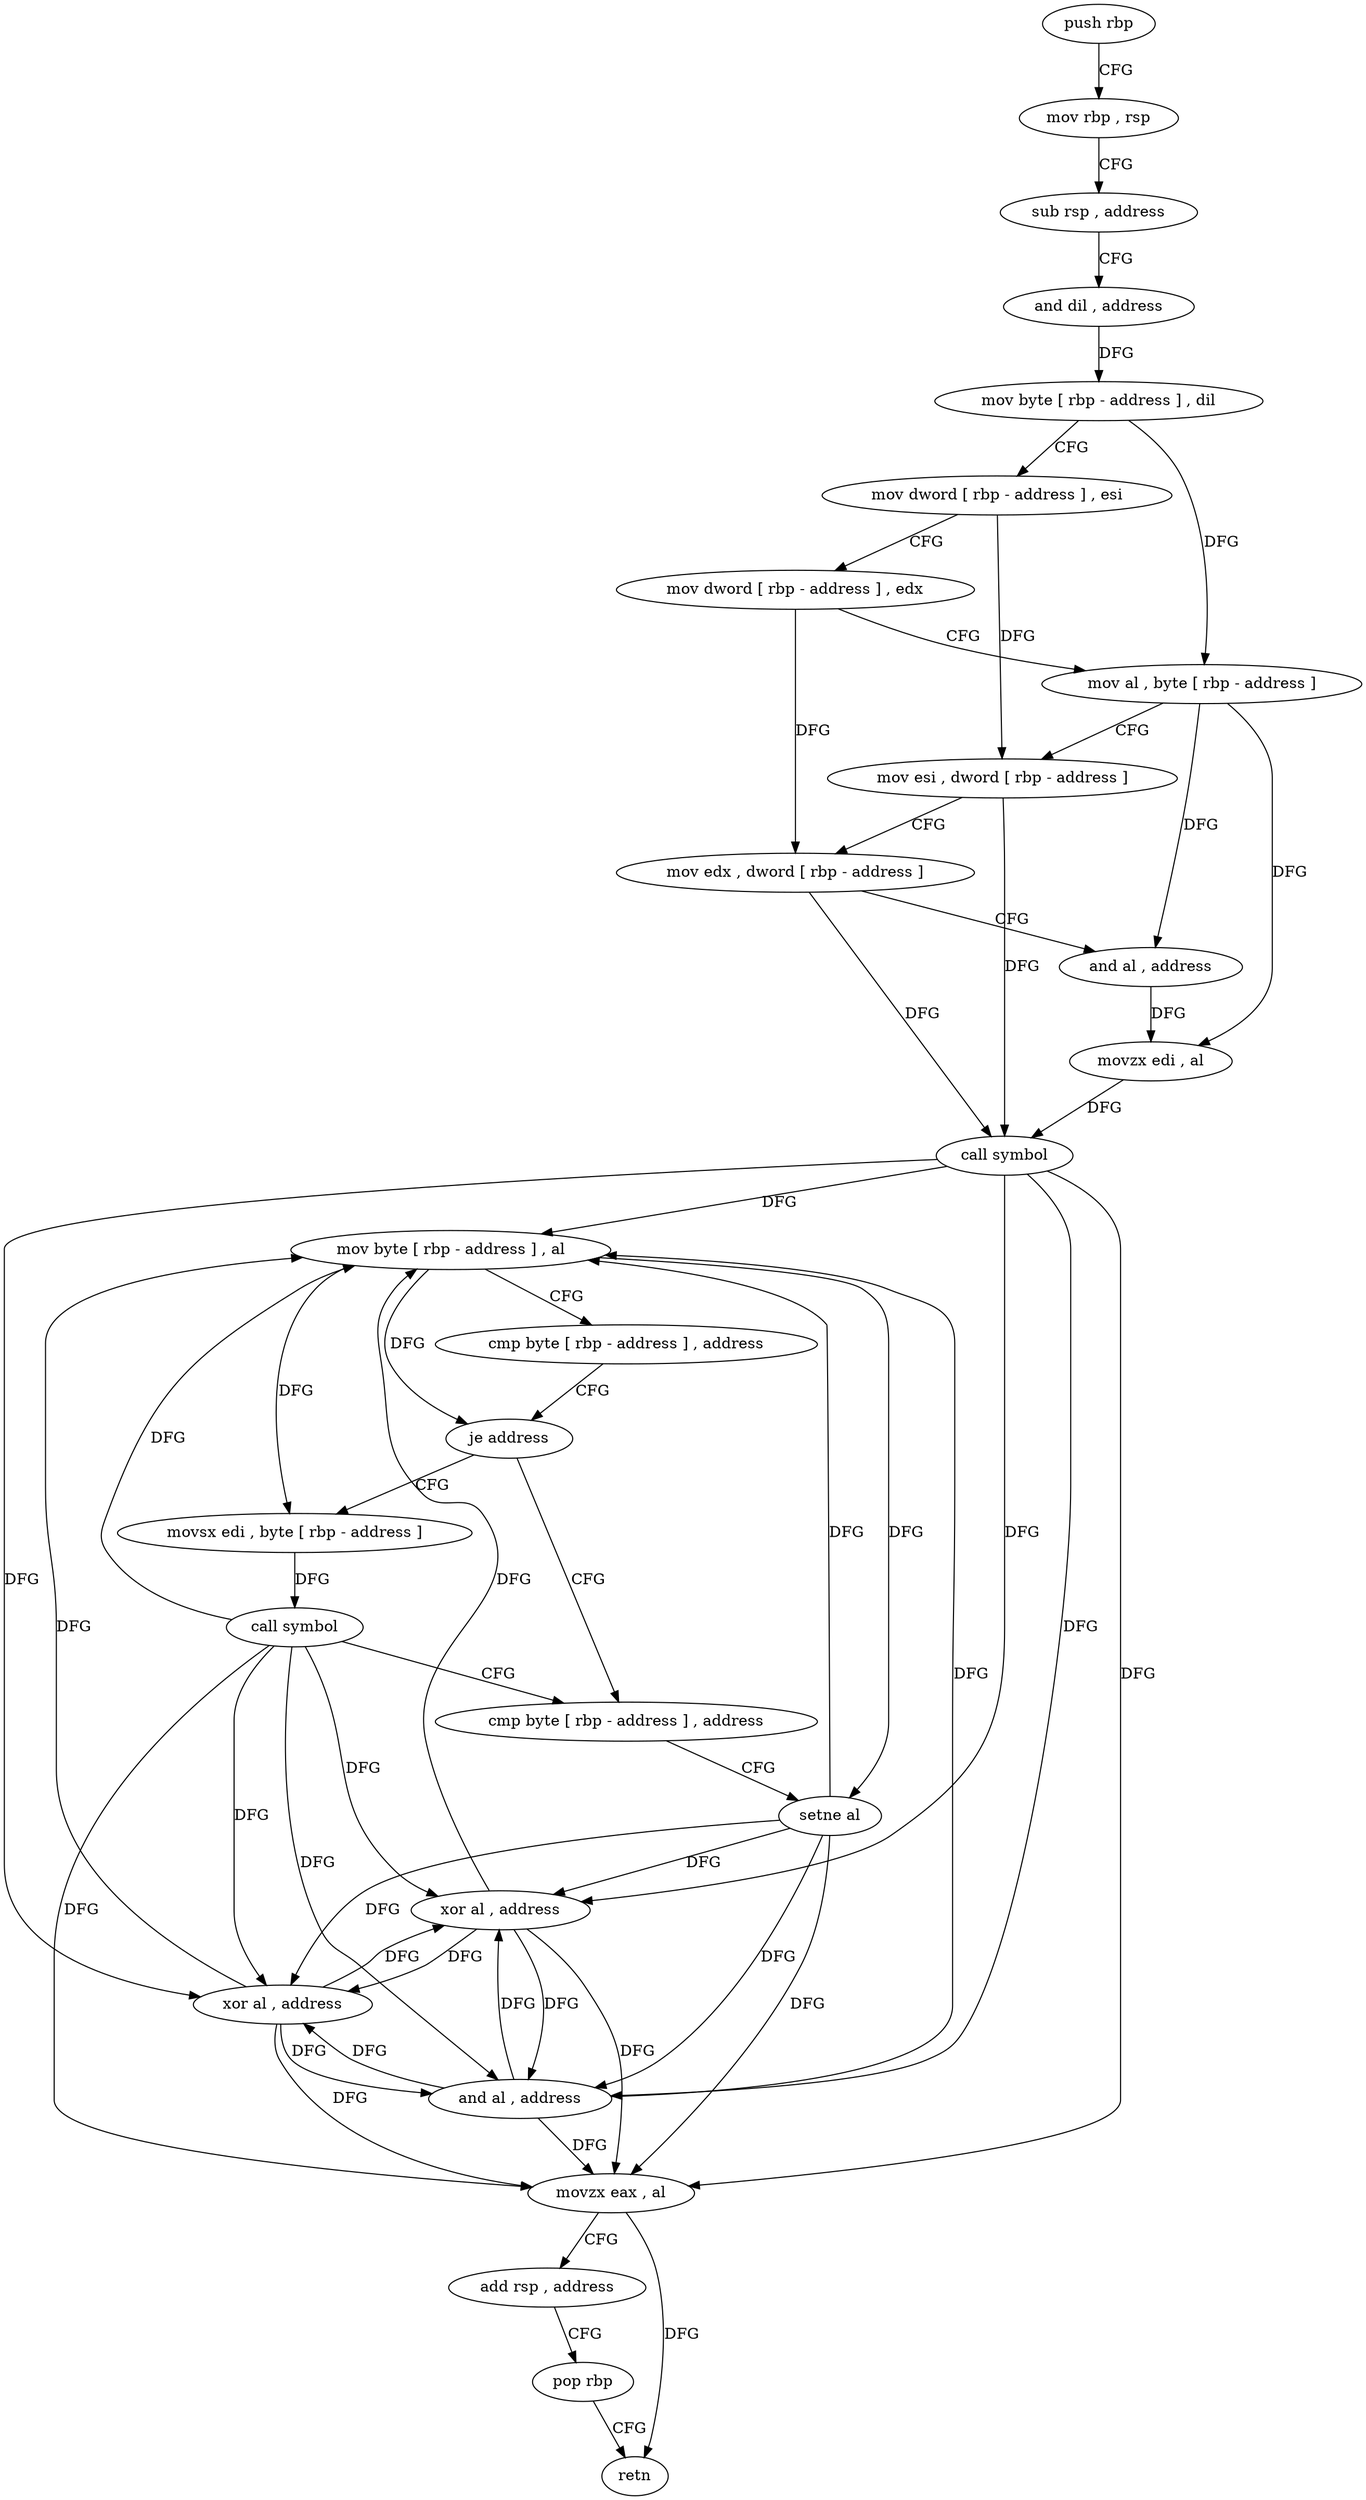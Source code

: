 digraph "func" {
"4247648" [label = "push rbp" ]
"4247649" [label = "mov rbp , rsp" ]
"4247652" [label = "sub rsp , address" ]
"4247656" [label = "and dil , address" ]
"4247660" [label = "mov byte [ rbp - address ] , dil" ]
"4247664" [label = "mov dword [ rbp - address ] , esi" ]
"4247667" [label = "mov dword [ rbp - address ] , edx" ]
"4247670" [label = "mov al , byte [ rbp - address ]" ]
"4247673" [label = "mov esi , dword [ rbp - address ]" ]
"4247676" [label = "mov edx , dword [ rbp - address ]" ]
"4247679" [label = "and al , address" ]
"4247681" [label = "movzx edi , al" ]
"4247684" [label = "call symbol" ]
"4247689" [label = "mov byte [ rbp - address ] , al" ]
"4247692" [label = "cmp byte [ rbp - address ] , address" ]
"4247696" [label = "je address" ]
"4247711" [label = "cmp byte [ rbp - address ] , address" ]
"4247702" [label = "movsx edi , byte [ rbp - address ]" ]
"4247715" [label = "setne al" ]
"4247718" [label = "xor al , address" ]
"4247720" [label = "xor al , address" ]
"4247722" [label = "and al , address" ]
"4247724" [label = "movzx eax , al" ]
"4247727" [label = "add rsp , address" ]
"4247731" [label = "pop rbp" ]
"4247732" [label = "retn" ]
"4247706" [label = "call symbol" ]
"4247648" -> "4247649" [ label = "CFG" ]
"4247649" -> "4247652" [ label = "CFG" ]
"4247652" -> "4247656" [ label = "CFG" ]
"4247656" -> "4247660" [ label = "DFG" ]
"4247660" -> "4247664" [ label = "CFG" ]
"4247660" -> "4247670" [ label = "DFG" ]
"4247664" -> "4247667" [ label = "CFG" ]
"4247664" -> "4247673" [ label = "DFG" ]
"4247667" -> "4247670" [ label = "CFG" ]
"4247667" -> "4247676" [ label = "DFG" ]
"4247670" -> "4247673" [ label = "CFG" ]
"4247670" -> "4247679" [ label = "DFG" ]
"4247670" -> "4247681" [ label = "DFG" ]
"4247673" -> "4247676" [ label = "CFG" ]
"4247673" -> "4247684" [ label = "DFG" ]
"4247676" -> "4247679" [ label = "CFG" ]
"4247676" -> "4247684" [ label = "DFG" ]
"4247679" -> "4247681" [ label = "DFG" ]
"4247681" -> "4247684" [ label = "DFG" ]
"4247684" -> "4247689" [ label = "DFG" ]
"4247684" -> "4247718" [ label = "DFG" ]
"4247684" -> "4247720" [ label = "DFG" ]
"4247684" -> "4247722" [ label = "DFG" ]
"4247684" -> "4247724" [ label = "DFG" ]
"4247689" -> "4247692" [ label = "CFG" ]
"4247689" -> "4247696" [ label = "DFG" ]
"4247689" -> "4247715" [ label = "DFG" ]
"4247689" -> "4247702" [ label = "DFG" ]
"4247692" -> "4247696" [ label = "CFG" ]
"4247696" -> "4247711" [ label = "CFG" ]
"4247696" -> "4247702" [ label = "CFG" ]
"4247711" -> "4247715" [ label = "CFG" ]
"4247702" -> "4247706" [ label = "DFG" ]
"4247715" -> "4247718" [ label = "DFG" ]
"4247715" -> "4247689" [ label = "DFG" ]
"4247715" -> "4247720" [ label = "DFG" ]
"4247715" -> "4247722" [ label = "DFG" ]
"4247715" -> "4247724" [ label = "DFG" ]
"4247718" -> "4247720" [ label = "DFG" ]
"4247718" -> "4247689" [ label = "DFG" ]
"4247718" -> "4247722" [ label = "DFG" ]
"4247718" -> "4247724" [ label = "DFG" ]
"4247720" -> "4247722" [ label = "DFG" ]
"4247720" -> "4247689" [ label = "DFG" ]
"4247720" -> "4247718" [ label = "DFG" ]
"4247720" -> "4247724" [ label = "DFG" ]
"4247722" -> "4247724" [ label = "DFG" ]
"4247722" -> "4247689" [ label = "DFG" ]
"4247722" -> "4247718" [ label = "DFG" ]
"4247722" -> "4247720" [ label = "DFG" ]
"4247724" -> "4247727" [ label = "CFG" ]
"4247724" -> "4247732" [ label = "DFG" ]
"4247727" -> "4247731" [ label = "CFG" ]
"4247731" -> "4247732" [ label = "CFG" ]
"4247706" -> "4247711" [ label = "CFG" ]
"4247706" -> "4247689" [ label = "DFG" ]
"4247706" -> "4247718" [ label = "DFG" ]
"4247706" -> "4247720" [ label = "DFG" ]
"4247706" -> "4247722" [ label = "DFG" ]
"4247706" -> "4247724" [ label = "DFG" ]
}
